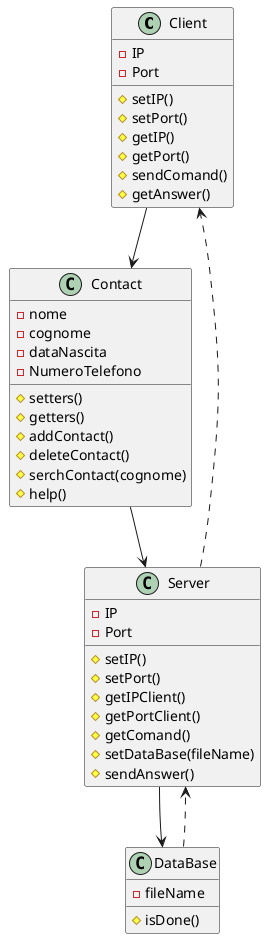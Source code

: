 @startuml CLASS_DIAGRAM
    Class Client{
        -IP
        -Port
        #setIP()
        #setPort()
        #getIP()
        #getPort()
        #sendComand()
        #getAnswer()
    }

    Class Server{
        -IP
        -Port
        #setIP()
        #setPort()
        #getIPClient()
        #getPortClient()
        #getComand()
        #setDataBase(fileName)
        #sendAnswer()
    }

    Class Contact{
        -nome
        -cognome
        -dataNascita
        -NumeroTelefono
        #setters()
        #getters()
        #addContact()
        #deleteContact()
        #serchContact(cognome)
        #help()
    }

    Class DataBase{
        -fileName
        #isDone()
    }
    Client-->Contact
    Contact-->Server
    Server-->DataBase
    DataBase..>Server
    Server..>Client
@enduml